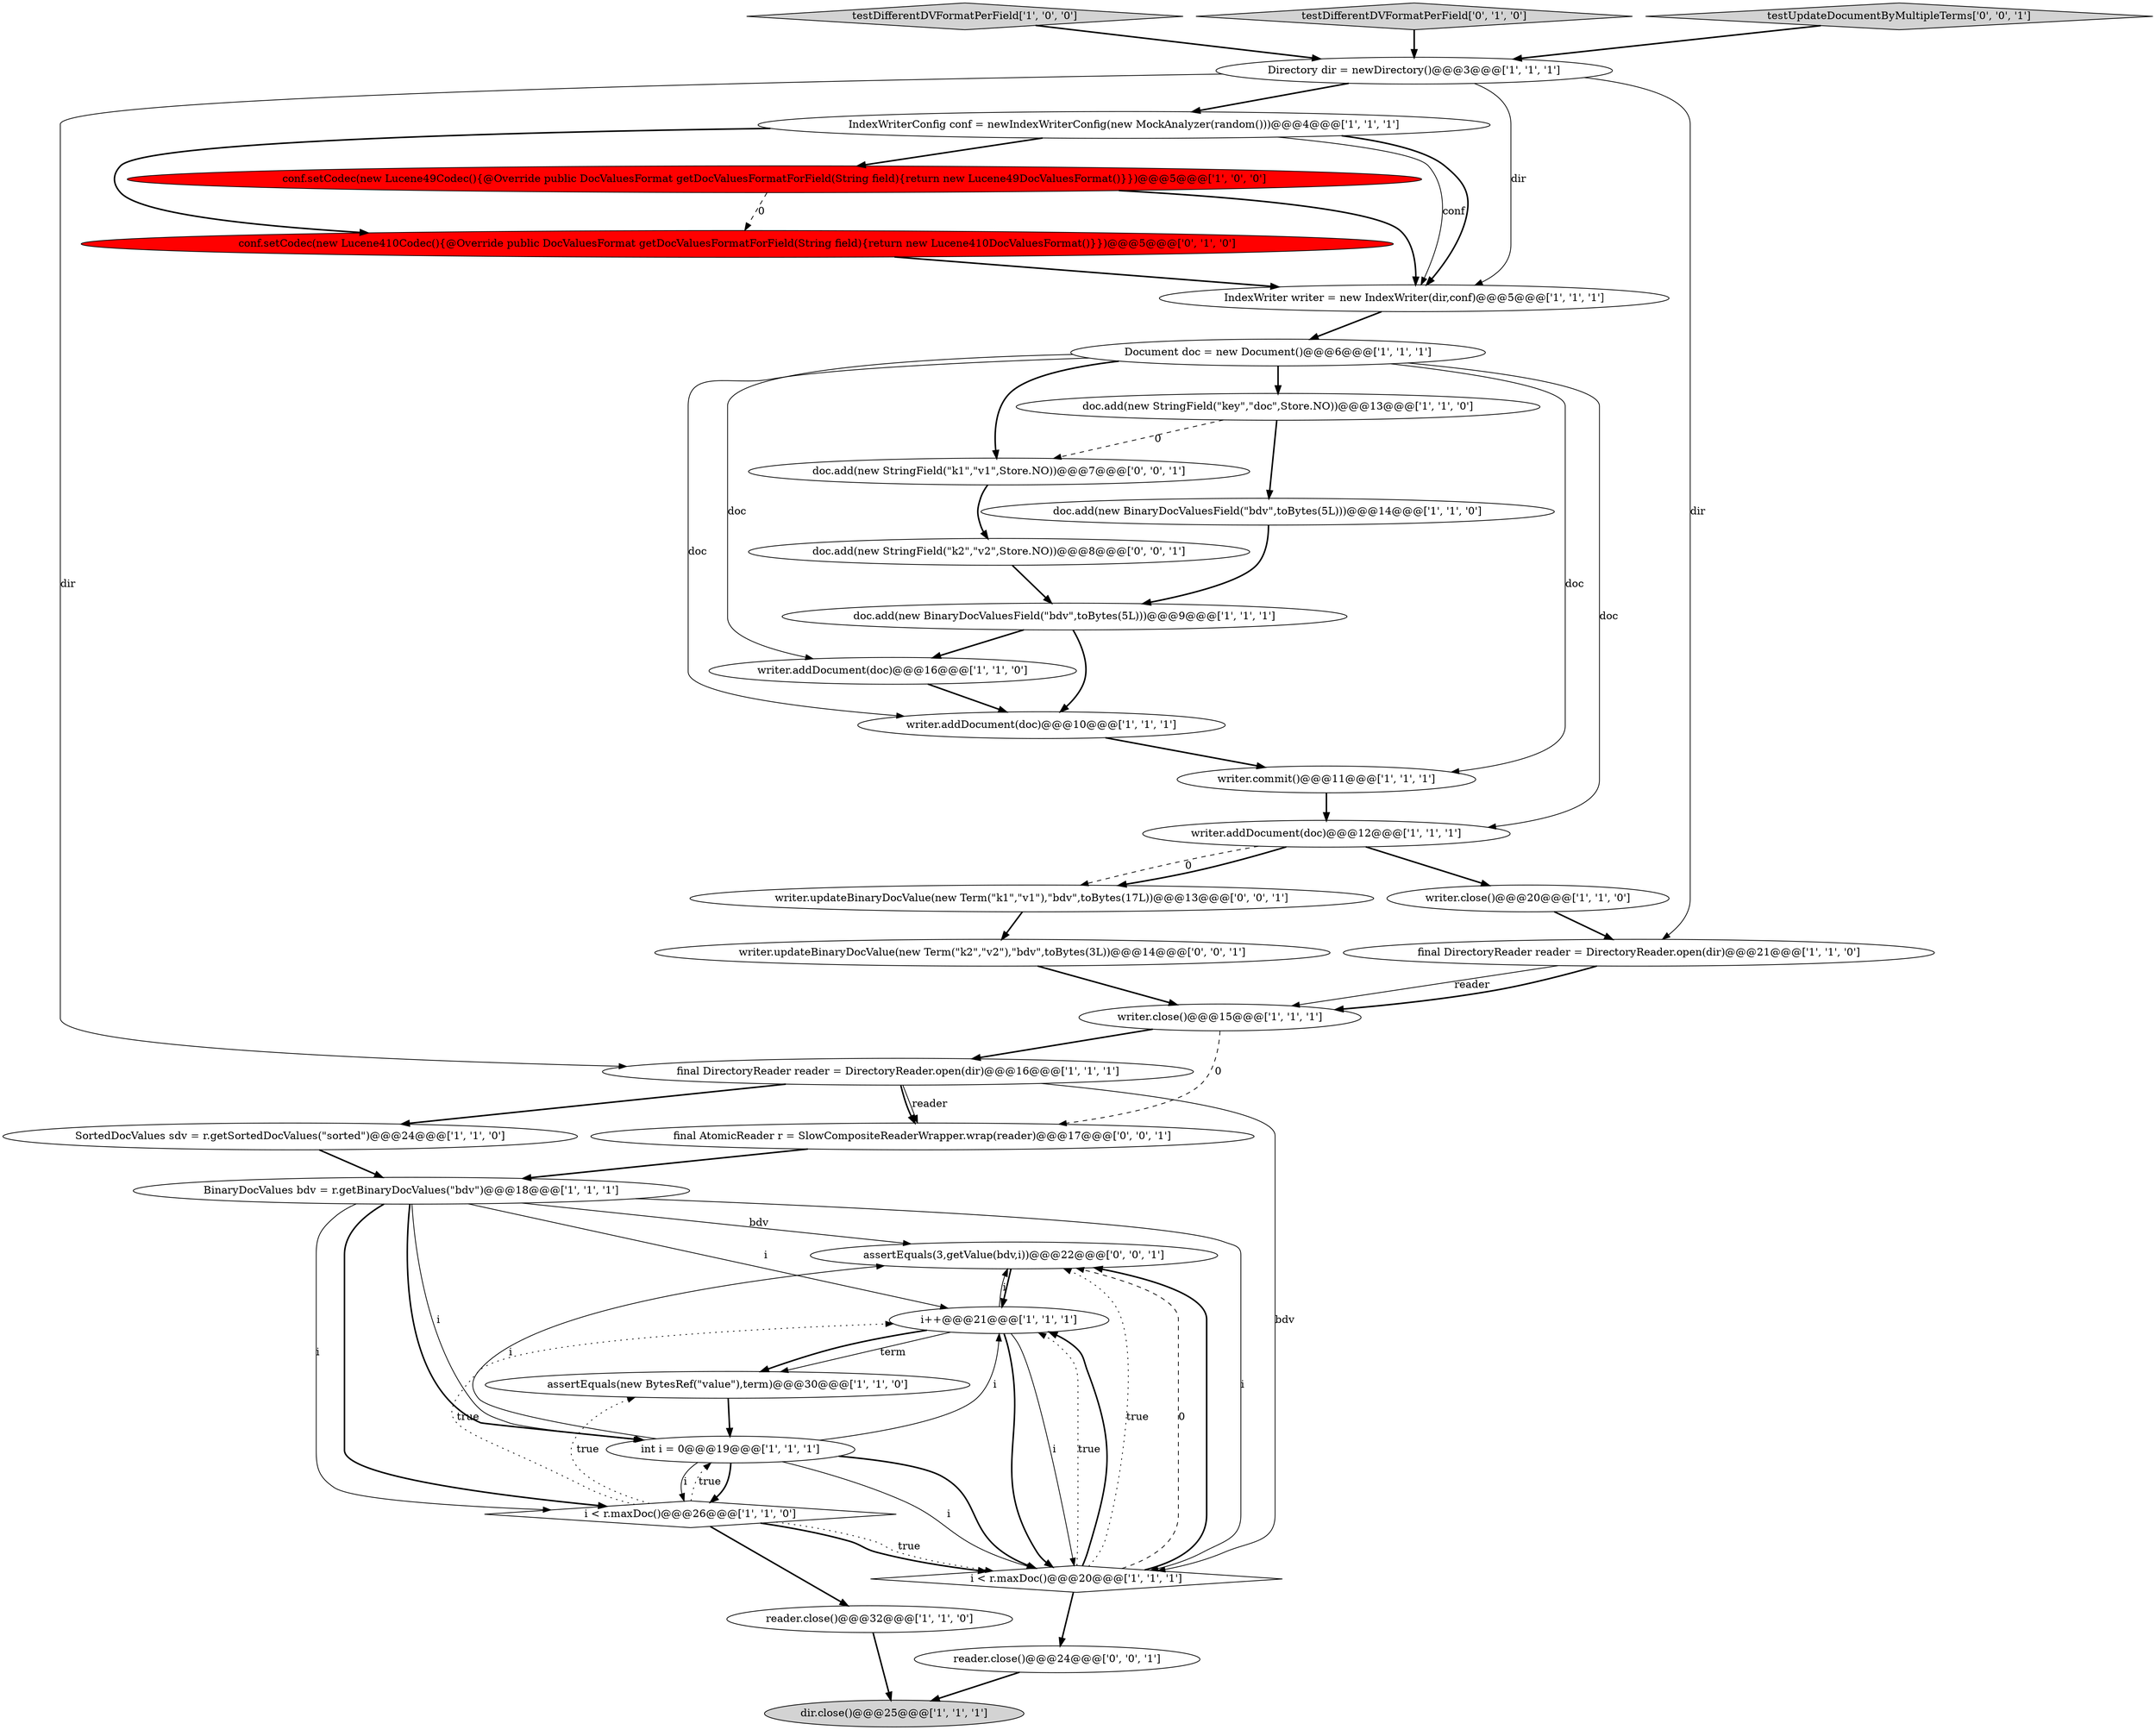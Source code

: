 digraph {
2 [style = filled, label = "writer.addDocument(doc)@@@16@@@['1', '1', '0']", fillcolor = white, shape = ellipse image = "AAA0AAABBB1BBB"];
19 [style = filled, label = "writer.addDocument(doc)@@@12@@@['1', '1', '1']", fillcolor = white, shape = ellipse image = "AAA0AAABBB1BBB"];
18 [style = filled, label = "conf.setCodec(new Lucene49Codec(){@Override public DocValuesFormat getDocValuesFormatForField(String field){return new Lucene49DocValuesFormat()}})@@@5@@@['1', '0', '0']", fillcolor = red, shape = ellipse image = "AAA1AAABBB1BBB"];
31 [style = filled, label = "doc.add(new StringField(\"k1\",\"v1\",Store.NO))@@@7@@@['0', '0', '1']", fillcolor = white, shape = ellipse image = "AAA0AAABBB3BBB"];
32 [style = filled, label = "assertEquals(3,getValue(bdv,i))@@@22@@@['0', '0', '1']", fillcolor = white, shape = ellipse image = "AAA0AAABBB3BBB"];
12 [style = filled, label = "i < r.maxDoc()@@@26@@@['1', '1', '0']", fillcolor = white, shape = diamond image = "AAA0AAABBB1BBB"];
30 [style = filled, label = "writer.updateBinaryDocValue(new Term(\"k1\",\"v1\"),\"bdv\",toBytes(17L))@@@13@@@['0', '0', '1']", fillcolor = white, shape = ellipse image = "AAA0AAABBB3BBB"];
0 [style = filled, label = "testDifferentDVFormatPerField['1', '0', '0']", fillcolor = lightgray, shape = diamond image = "AAA0AAABBB1BBB"];
11 [style = filled, label = "writer.addDocument(doc)@@@10@@@['1', '1', '1']", fillcolor = white, shape = ellipse image = "AAA0AAABBB1BBB"];
10 [style = filled, label = "doc.add(new BinaryDocValuesField(\"bdv\",toBytes(5L)))@@@9@@@['1', '1', '1']", fillcolor = white, shape = ellipse image = "AAA0AAABBB1BBB"];
13 [style = filled, label = "writer.close()@@@20@@@['1', '1', '0']", fillcolor = white, shape = ellipse image = "AAA0AAABBB1BBB"];
22 [style = filled, label = "Directory dir = newDirectory()@@@3@@@['1', '1', '1']", fillcolor = white, shape = ellipse image = "AAA0AAABBB1BBB"];
34 [style = filled, label = "writer.updateBinaryDocValue(new Term(\"k2\",\"v2\"),\"bdv\",toBytes(3L))@@@14@@@['0', '0', '1']", fillcolor = white, shape = ellipse image = "AAA0AAABBB3BBB"];
7 [style = filled, label = "dir.close()@@@25@@@['1', '1', '1']", fillcolor = lightgray, shape = ellipse image = "AAA0AAABBB1BBB"];
24 [style = filled, label = "IndexWriterConfig conf = newIndexWriterConfig(new MockAnalyzer(random()))@@@4@@@['1', '1', '1']", fillcolor = white, shape = ellipse image = "AAA0AAABBB1BBB"];
15 [style = filled, label = "final DirectoryReader reader = DirectoryReader.open(dir)@@@16@@@['1', '1', '1']", fillcolor = white, shape = ellipse image = "AAA0AAABBB1BBB"];
28 [style = filled, label = "doc.add(new StringField(\"k2\",\"v2\",Store.NO))@@@8@@@['0', '0', '1']", fillcolor = white, shape = ellipse image = "AAA0AAABBB3BBB"];
4 [style = filled, label = "Document doc = new Document()@@@6@@@['1', '1', '1']", fillcolor = white, shape = ellipse image = "AAA0AAABBB1BBB"];
23 [style = filled, label = "writer.commit()@@@11@@@['1', '1', '1']", fillcolor = white, shape = ellipse image = "AAA0AAABBB1BBB"];
5 [style = filled, label = "assertEquals(new BytesRef(\"value\"),term)@@@30@@@['1', '1', '0']", fillcolor = white, shape = ellipse image = "AAA0AAABBB1BBB"];
1 [style = filled, label = "i++@@@21@@@['1', '1', '1']", fillcolor = white, shape = ellipse image = "AAA0AAABBB1BBB"];
25 [style = filled, label = "final DirectoryReader reader = DirectoryReader.open(dir)@@@21@@@['1', '1', '0']", fillcolor = white, shape = ellipse image = "AAA0AAABBB1BBB"];
8 [style = filled, label = "writer.close()@@@15@@@['1', '1', '1']", fillcolor = white, shape = ellipse image = "AAA0AAABBB1BBB"];
14 [style = filled, label = "BinaryDocValues bdv = r.getBinaryDocValues(\"bdv\")@@@18@@@['1', '1', '1']", fillcolor = white, shape = ellipse image = "AAA0AAABBB1BBB"];
16 [style = filled, label = "SortedDocValues sdv = r.getSortedDocValues(\"sorted\")@@@24@@@['1', '1', '0']", fillcolor = white, shape = ellipse image = "AAA0AAABBB1BBB"];
17 [style = filled, label = "reader.close()@@@32@@@['1', '1', '0']", fillcolor = white, shape = ellipse image = "AAA0AAABBB1BBB"];
20 [style = filled, label = "doc.add(new BinaryDocValuesField(\"bdv\",toBytes(5L)))@@@14@@@['1', '1', '0']", fillcolor = white, shape = ellipse image = "AAA0AAABBB1BBB"];
3 [style = filled, label = "IndexWriter writer = new IndexWriter(dir,conf)@@@5@@@['1', '1', '1']", fillcolor = white, shape = ellipse image = "AAA0AAABBB1BBB"];
27 [style = filled, label = "testDifferentDVFormatPerField['0', '1', '0']", fillcolor = lightgray, shape = diamond image = "AAA0AAABBB2BBB"];
9 [style = filled, label = "int i = 0@@@19@@@['1', '1', '1']", fillcolor = white, shape = ellipse image = "AAA0AAABBB1BBB"];
35 [style = filled, label = "reader.close()@@@24@@@['0', '0', '1']", fillcolor = white, shape = ellipse image = "AAA0AAABBB3BBB"];
21 [style = filled, label = "i < r.maxDoc()@@@20@@@['1', '1', '1']", fillcolor = white, shape = diamond image = "AAA0AAABBB1BBB"];
29 [style = filled, label = "final AtomicReader r = SlowCompositeReaderWrapper.wrap(reader)@@@17@@@['0', '0', '1']", fillcolor = white, shape = ellipse image = "AAA0AAABBB3BBB"];
33 [style = filled, label = "testUpdateDocumentByMultipleTerms['0', '0', '1']", fillcolor = lightgray, shape = diamond image = "AAA0AAABBB3BBB"];
26 [style = filled, label = "conf.setCodec(new Lucene410Codec(){@Override public DocValuesFormat getDocValuesFormatForField(String field){return new Lucene410DocValuesFormat()}})@@@5@@@['0', '1', '0']", fillcolor = red, shape = ellipse image = "AAA1AAABBB2BBB"];
6 [style = filled, label = "doc.add(new StringField(\"key\",\"doc\",Store.NO))@@@13@@@['1', '1', '0']", fillcolor = white, shape = ellipse image = "AAA0AAABBB1BBB"];
1->5 [style = bold, label=""];
13->25 [style = bold, label=""];
1->5 [style = solid, label="term"];
18->3 [style = bold, label=""];
22->25 [style = solid, label="dir"];
4->23 [style = solid, label="doc"];
14->32 [style = solid, label="bdv"];
8->15 [style = bold, label=""];
28->10 [style = bold, label=""];
5->9 [style = bold, label=""];
4->2 [style = solid, label="doc"];
21->1 [style = dotted, label="true"];
4->6 [style = bold, label=""];
12->21 [style = bold, label=""];
26->3 [style = bold, label=""];
22->3 [style = solid, label="dir"];
12->17 [style = bold, label=""];
9->12 [style = solid, label="i"];
12->1 [style = dotted, label="true"];
6->31 [style = dashed, label="0"];
21->32 [style = dotted, label="true"];
30->34 [style = bold, label=""];
14->12 [style = solid, label="i"];
34->8 [style = bold, label=""];
25->8 [style = solid, label="reader"];
15->21 [style = solid, label="bdv"];
15->16 [style = bold, label=""];
9->1 [style = solid, label="i"];
24->18 [style = bold, label=""];
3->4 [style = bold, label=""];
27->22 [style = bold, label=""];
1->32 [style = solid, label="i"];
12->21 [style = dotted, label="true"];
21->32 [style = dashed, label="0"];
20->10 [style = bold, label=""];
14->9 [style = solid, label="i"];
17->7 [style = bold, label=""];
6->20 [style = bold, label=""];
4->31 [style = bold, label=""];
24->26 [style = bold, label=""];
24->3 [style = solid, label="conf"];
9->32 [style = solid, label="i"];
19->30 [style = dashed, label="0"];
19->13 [style = bold, label=""];
12->5 [style = dotted, label="true"];
15->29 [style = solid, label="reader"];
1->21 [style = bold, label=""];
33->22 [style = bold, label=""];
19->30 [style = bold, label=""];
23->19 [style = bold, label=""];
14->12 [style = bold, label=""];
21->1 [style = bold, label=""];
0->22 [style = bold, label=""];
21->32 [style = bold, label=""];
29->14 [style = bold, label=""];
9->21 [style = bold, label=""];
32->1 [style = bold, label=""];
14->21 [style = solid, label="i"];
14->1 [style = solid, label="i"];
22->15 [style = solid, label="dir"];
1->21 [style = solid, label="i"];
16->14 [style = bold, label=""];
14->9 [style = bold, label=""];
10->2 [style = bold, label=""];
25->8 [style = bold, label=""];
4->11 [style = solid, label="doc"];
9->12 [style = bold, label=""];
31->28 [style = bold, label=""];
22->24 [style = bold, label=""];
21->35 [style = bold, label=""];
9->21 [style = solid, label="i"];
11->23 [style = bold, label=""];
24->3 [style = bold, label=""];
2->11 [style = bold, label=""];
15->29 [style = bold, label=""];
35->7 [style = bold, label=""];
18->26 [style = dashed, label="0"];
8->29 [style = dashed, label="0"];
12->9 [style = dotted, label="true"];
10->11 [style = bold, label=""];
4->19 [style = solid, label="doc"];
}
